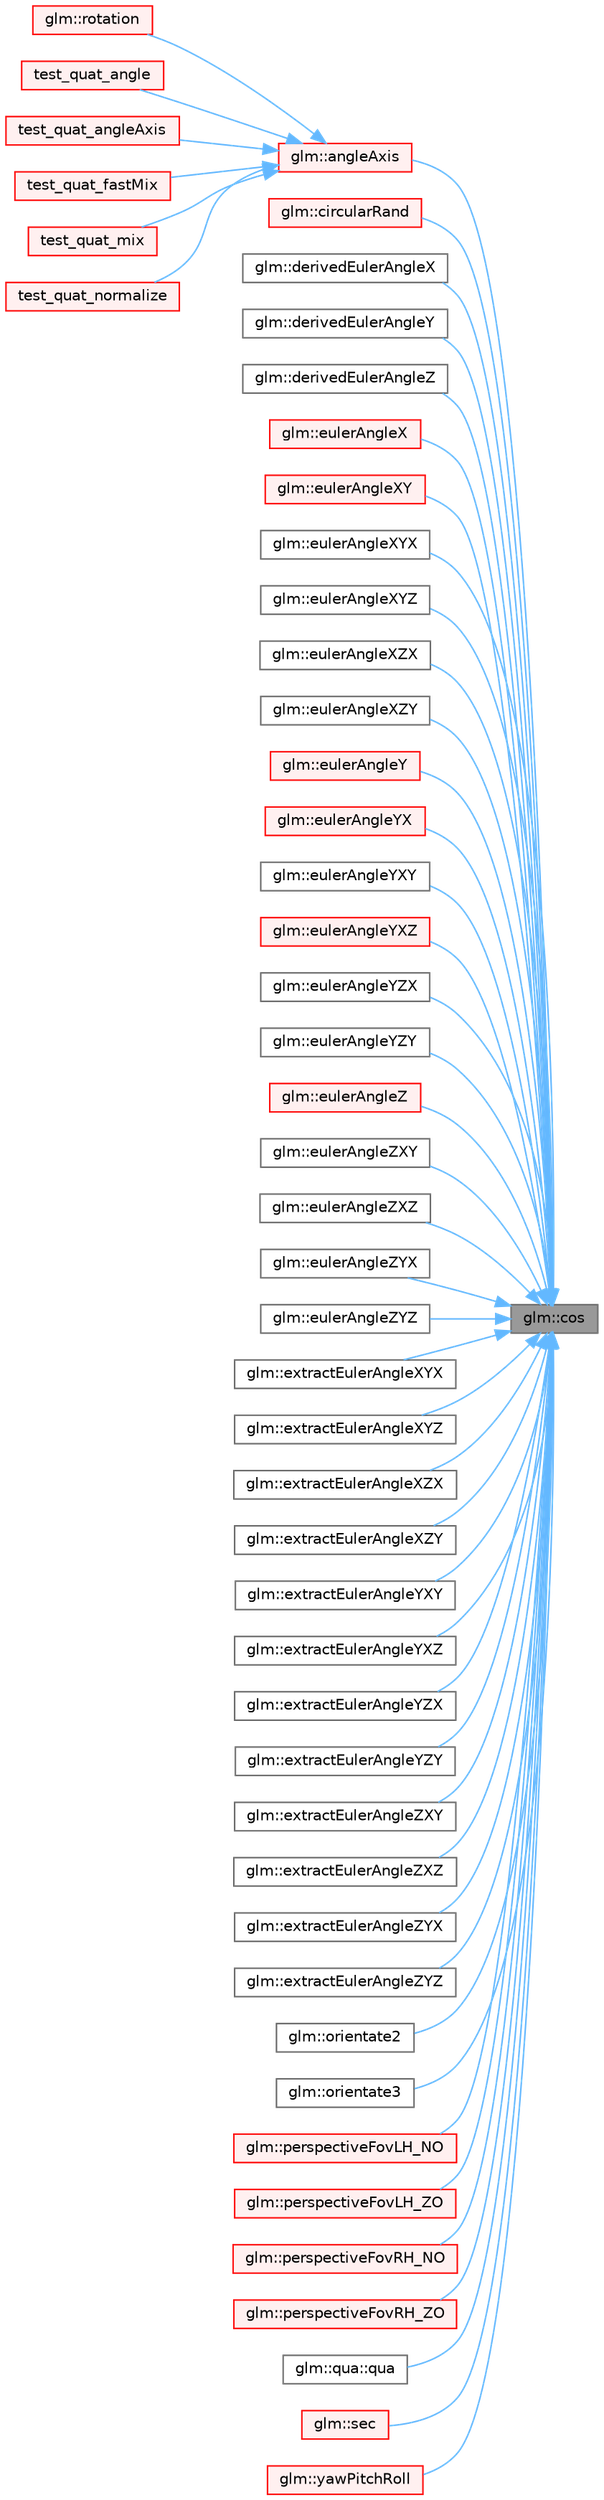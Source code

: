 digraph "glm::cos"
{
 // LATEX_PDF_SIZE
  bgcolor="transparent";
  edge [fontname=Helvetica,fontsize=10,labelfontname=Helvetica,labelfontsize=10];
  node [fontname=Helvetica,fontsize=10,shape=box,height=0.2,width=0.4];
  rankdir="RL";
  Node1 [id="Node000001",label="glm::cos",height=0.2,width=0.4,color="gray40", fillcolor="grey60", style="filled", fontcolor="black",tooltip=" "];
  Node1 -> Node2 [id="edge99_Node000001_Node000002",dir="back",color="steelblue1",style="solid",tooltip=" "];
  Node2 [id="Node000002",label="glm::angleAxis",height=0.2,width=0.4,color="red", fillcolor="#FFF0F0", style="filled",URL="$group__ext__quaternion__trigonometric.html#gaff39bc5f51f734fea1170ba68da07268",tooltip=" "];
  Node2 -> Node3 [id="edge100_Node000002_Node000003",dir="back",color="steelblue1",style="solid",tooltip=" "];
  Node3 [id="Node000003",label="glm::rotation",height=0.2,width=0.4,color="red", fillcolor="#FFF0F0", style="filled",URL="$group__gtx__quaternion.html#gadbb992b52cef49dd3b11966e34260d17",tooltip=" "];
  Node2 -> Node6 [id="edge101_Node000002_Node000006",dir="back",color="steelblue1",style="solid",tooltip=" "];
  Node6 [id="Node000006",label="test_quat_angle",height=0.2,width=0.4,color="red", fillcolor="#FFF0F0", style="filled",URL="$_classes_2lib_2glm_2test_2gtc_2gtc__quaternion_8cpp.html#a53deb2f4c11ffb9808119d447abd095c",tooltip=" "];
  Node2 -> Node8 [id="edge102_Node000002_Node000008",dir="back",color="steelblue1",style="solid",tooltip=" "];
  Node8 [id="Node000008",label="test_quat_angleAxis",height=0.2,width=0.4,color="red", fillcolor="#FFF0F0", style="filled",URL="$_classes_2lib_2glm_2test_2gtc_2gtc__quaternion_8cpp.html#ac03d6a66048114404e2b527fd0fc8757",tooltip=" "];
  Node2 -> Node9 [id="edge103_Node000002_Node000009",dir="back",color="steelblue1",style="solid",tooltip=" "];
  Node9 [id="Node000009",label="test_quat_fastMix",height=0.2,width=0.4,color="red", fillcolor="#FFF0F0", style="filled",URL="$_classes_2lib_2glm_2test_2gtx_2gtx__quaternion_8cpp.html#a14c626a5c969657ff41854428d223576",tooltip=" "];
  Node2 -> Node10 [id="edge104_Node000002_Node000010",dir="back",color="steelblue1",style="solid",tooltip=" "];
  Node10 [id="Node000010",label="test_quat_mix",height=0.2,width=0.4,color="red", fillcolor="#FFF0F0", style="filled",URL="$_classes_2lib_2glm_2test_2gtc_2gtc__quaternion_8cpp.html#a56d9aace0c215e531e65cfcc9d060c77",tooltip=" "];
  Node2 -> Node11 [id="edge105_Node000002_Node000011",dir="back",color="steelblue1",style="solid",tooltip=" "];
  Node11 [id="Node000011",label="test_quat_normalize",height=0.2,width=0.4,color="red", fillcolor="#FFF0F0", style="filled",URL="$_classes_2lib_2glm_2test_2gtc_2gtc__quaternion_8cpp.html#ab595aa1b5687a9b2de739ff9b215d53a",tooltip=" "];
  Node1 -> Node14 [id="edge106_Node000001_Node000014",dir="back",color="steelblue1",style="solid",tooltip=" "];
  Node14 [id="Node000014",label="glm::circularRand",height=0.2,width=0.4,color="red", fillcolor="#FFF0F0", style="filled",URL="$group__gtc__random.html#gaed9dfacc8a20e691e22aafa944b1d3bf",tooltip=" "];
  Node1 -> Node17 [id="edge107_Node000001_Node000017",dir="back",color="steelblue1",style="solid",tooltip=" "];
  Node17 [id="Node000017",label="glm::derivedEulerAngleX",height=0.2,width=0.4,color="grey40", fillcolor="white", style="filled",URL="$group__gtx__euler__angles.html#gadd3e9cdc380b20bc36ec98ac3c56e9e5",tooltip=" "];
  Node1 -> Node18 [id="edge108_Node000001_Node000018",dir="back",color="steelblue1",style="solid",tooltip=" "];
  Node18 [id="Node000018",label="glm::derivedEulerAngleY",height=0.2,width=0.4,color="grey40", fillcolor="white", style="filled",URL="$group__gtx__euler__angles.html#ga3b075c479274a16e2614eef3c550e8ec",tooltip=" "];
  Node1 -> Node19 [id="edge109_Node000001_Node000019",dir="back",color="steelblue1",style="solid",tooltip=" "];
  Node19 [id="Node000019",label="glm::derivedEulerAngleZ",height=0.2,width=0.4,color="grey40", fillcolor="white", style="filled",URL="$group__gtx__euler__angles.html#gadeaadd11e26da6de2cdf60b967bf86d9",tooltip=" "];
  Node1 -> Node20 [id="edge110_Node000001_Node000020",dir="back",color="steelblue1",style="solid",tooltip=" "];
  Node20 [id="Node000020",label="glm::eulerAngleX",height=0.2,width=0.4,color="red", fillcolor="#FFF0F0", style="filled",URL="$group__gtx__euler__angles.html#ga6ddd62c69c42f6e0fb22260c59e11764",tooltip=" "];
  Node1 -> Node31 [id="edge111_Node000001_Node000031",dir="back",color="steelblue1",style="solid",tooltip=" "];
  Node31 [id="Node000031",label="glm::eulerAngleXY",height=0.2,width=0.4,color="red", fillcolor="#FFF0F0", style="filled",URL="$group__gtx__euler__angles.html#ga215b970822b20b63611e0ad4f61e4afd",tooltip=" "];
  Node1 -> Node33 [id="edge112_Node000001_Node000033",dir="back",color="steelblue1",style="solid",tooltip=" "];
  Node33 [id="Node000033",label="glm::eulerAngleXYX",height=0.2,width=0.4,color="grey40", fillcolor="white", style="filled",URL="$group__gtx__euler__angles.html#ga539cca54c48ac87c1d47da4ef708bb48",tooltip=" "];
  Node1 -> Node34 [id="edge113_Node000001_Node000034",dir="back",color="steelblue1",style="solid",tooltip=" "];
  Node34 [id="Node000034",label="glm::eulerAngleXYZ",height=0.2,width=0.4,color="grey40", fillcolor="white", style="filled",URL="$group__gtx__euler__angles.html#ga45b31c18b6459f6f0946f3fdd6af41af",tooltip=" "];
  Node1 -> Node35 [id="edge114_Node000001_Node000035",dir="back",color="steelblue1",style="solid",tooltip=" "];
  Node35 [id="Node000035",label="glm::eulerAngleXZX",height=0.2,width=0.4,color="grey40", fillcolor="white", style="filled",URL="$group__gtx__euler__angles.html#gae938f6896c15f5df1c2f042f60dd0337",tooltip=" "];
  Node1 -> Node36 [id="edge115_Node000001_Node000036",dir="back",color="steelblue1",style="solid",tooltip=" "];
  Node36 [id="Node000036",label="glm::eulerAngleXZY",height=0.2,width=0.4,color="grey40", fillcolor="white", style="filled",URL="$group__gtx__euler__angles.html#ga6150d65975f440c7027f19c255884d9b",tooltip=" "];
  Node1 -> Node37 [id="edge116_Node000001_Node000037",dir="back",color="steelblue1",style="solid",tooltip=" "];
  Node37 [id="Node000037",label="glm::eulerAngleY",height=0.2,width=0.4,color="red", fillcolor="#FFF0F0", style="filled",URL="$group__gtx__euler__angles.html#ga0a88d64e714bb232fd6a3722f17751a3",tooltip=" "];
  Node1 -> Node42 [id="edge117_Node000001_Node000042",dir="back",color="steelblue1",style="solid",tooltip=" "];
  Node42 [id="Node000042",label="glm::eulerAngleYX",height=0.2,width=0.4,color="red", fillcolor="#FFF0F0", style="filled",URL="$group__gtx__euler__angles.html#gaebd29b1894276d6632fc299bbe7f081e",tooltip=" "];
  Node1 -> Node43 [id="edge118_Node000001_Node000043",dir="back",color="steelblue1",style="solid",tooltip=" "];
  Node43 [id="Node000043",label="glm::eulerAngleYXY",height=0.2,width=0.4,color="grey40", fillcolor="white", style="filled",URL="$group__gtx__euler__angles.html#ga44844028683298b23f65c82501c171c9",tooltip=" "];
  Node1 -> Node44 [id="edge119_Node000001_Node000044",dir="back",color="steelblue1",style="solid",tooltip=" "];
  Node44 [id="Node000044",label="glm::eulerAngleYXZ",height=0.2,width=0.4,color="red", fillcolor="#FFF0F0", style="filled",URL="$group__gtx__euler__angles.html#ga3f6cc50ed7cea176ec4ef73a88d19b30",tooltip=" "];
  Node1 -> Node45 [id="edge120_Node000001_Node000045",dir="back",color="steelblue1",style="solid",tooltip=" "];
  Node45 [id="Node000045",label="glm::eulerAngleYZX",height=0.2,width=0.4,color="grey40", fillcolor="white", style="filled",URL="$group__gtx__euler__angles.html#gac85e15f08046feefcf2c609e453c32a5",tooltip=" "];
  Node1 -> Node46 [id="edge121_Node000001_Node000046",dir="back",color="steelblue1",style="solid",tooltip=" "];
  Node46 [id="Node000046",label="glm::eulerAngleYZY",height=0.2,width=0.4,color="grey40", fillcolor="white", style="filled",URL="$group__gtx__euler__angles.html#ga5c0cb5d7b3c0ea1b908b63682b6b58d4",tooltip=" "];
  Node1 -> Node47 [id="edge122_Node000001_Node000047",dir="back",color="steelblue1",style="solid",tooltip=" "];
  Node47 [id="Node000047",label="glm::eulerAngleZ",height=0.2,width=0.4,color="red", fillcolor="#FFF0F0", style="filled",URL="$group__gtx__euler__angles.html#ga8466b03295c03fe68d012b19373e1935",tooltip=" "];
  Node1 -> Node48 [id="edge123_Node000001_Node000048",dir="back",color="steelblue1",style="solid",tooltip=" "];
  Node48 [id="Node000048",label="glm::eulerAngleZXY",height=0.2,width=0.4,color="grey40", fillcolor="white", style="filled",URL="$group__gtx__euler__angles.html#gac2a9506c526671e93f3c01c437f20c42",tooltip=" "];
  Node1 -> Node49 [id="edge124_Node000001_Node000049",dir="back",color="steelblue1",style="solid",tooltip=" "];
  Node49 [id="Node000049",label="glm::eulerAngleZXZ",height=0.2,width=0.4,color="grey40", fillcolor="white", style="filled",URL="$group__gtx__euler__angles.html#gab72fd85973e419db4230e14fcc64e4a5",tooltip=" "];
  Node1 -> Node50 [id="edge125_Node000001_Node000050",dir="back",color="steelblue1",style="solid",tooltip=" "];
  Node50 [id="Node000050",label="glm::eulerAngleZYX",height=0.2,width=0.4,color="grey40", fillcolor="white", style="filled",URL="$group__gtx__euler__angles.html#gab1fdbd50b5477074bc04fac99728ac9e",tooltip=" "];
  Node1 -> Node51 [id="edge126_Node000001_Node000051",dir="back",color="steelblue1",style="solid",tooltip=" "];
  Node51 [id="Node000051",label="glm::eulerAngleZYZ",height=0.2,width=0.4,color="grey40", fillcolor="white", style="filled",URL="$group__gtx__euler__angles.html#ga5824c8c72d7092aec88d3ab741802bdf",tooltip=" "];
  Node1 -> Node52 [id="edge127_Node000001_Node000052",dir="back",color="steelblue1",style="solid",tooltip=" "];
  Node52 [id="Node000052",label="glm::extractEulerAngleXYX",height=0.2,width=0.4,color="grey40", fillcolor="white", style="filled",URL="$group__gtx__euler__angles.html#gaf1077a72171d0f3b08f022ab5ff88af7",tooltip=" "];
  Node1 -> Node53 [id="edge128_Node000001_Node000053",dir="back",color="steelblue1",style="solid",tooltip=" "];
  Node53 [id="Node000053",label="glm::extractEulerAngleXYZ",height=0.2,width=0.4,color="grey40", fillcolor="white", style="filled",URL="$group__gtx__euler__angles.html#gacea701562f778c1da4d3a0a1cf091000",tooltip=" "];
  Node1 -> Node54 [id="edge129_Node000001_Node000054",dir="back",color="steelblue1",style="solid",tooltip=" "];
  Node54 [id="Node000054",label="glm::extractEulerAngleXZX",height=0.2,width=0.4,color="grey40", fillcolor="white", style="filled",URL="$group__gtx__euler__angles.html#gacf0bc6c031f25fa3ee0055b62c8260d0",tooltip=" "];
  Node1 -> Node55 [id="edge130_Node000001_Node000055",dir="back",color="steelblue1",style="solid",tooltip=" "];
  Node55 [id="Node000055",label="glm::extractEulerAngleXZY",height=0.2,width=0.4,color="grey40", fillcolor="white", style="filled",URL="$group__gtx__euler__angles.html#gabe5a65d8eb1cd873c8de121cce1a15ed",tooltip=" "];
  Node1 -> Node56 [id="edge131_Node000001_Node000056",dir="back",color="steelblue1",style="solid",tooltip=" "];
  Node56 [id="Node000056",label="glm::extractEulerAngleYXY",height=0.2,width=0.4,color="grey40", fillcolor="white", style="filled",URL="$group__gtx__euler__angles.html#gaab8868556361a190db94374e9983ed39",tooltip=" "];
  Node1 -> Node57 [id="edge132_Node000001_Node000057",dir="back",color="steelblue1",style="solid",tooltip=" "];
  Node57 [id="Node000057",label="glm::extractEulerAngleYXZ",height=0.2,width=0.4,color="grey40", fillcolor="white", style="filled",URL="$group__gtx__euler__angles.html#gaf0937518e63037335a0e8358b6f053c5",tooltip=" "];
  Node1 -> Node58 [id="edge133_Node000001_Node000058",dir="back",color="steelblue1",style="solid",tooltip=" "];
  Node58 [id="Node000058",label="glm::extractEulerAngleYZX",height=0.2,width=0.4,color="grey40", fillcolor="white", style="filled",URL="$group__gtx__euler__angles.html#ga9049b78466796c0de2971756e25b93d3",tooltip=" "];
  Node1 -> Node59 [id="edge134_Node000001_Node000059",dir="back",color="steelblue1",style="solid",tooltip=" "];
  Node59 [id="Node000059",label="glm::extractEulerAngleYZY",height=0.2,width=0.4,color="grey40", fillcolor="white", style="filled",URL="$group__gtx__euler__angles.html#ga11dad972c109e4bf8694c915017c44a6",tooltip=" "];
  Node1 -> Node60 [id="edge135_Node000001_Node000060",dir="back",color="steelblue1",style="solid",tooltip=" "];
  Node60 [id="Node000060",label="glm::extractEulerAngleZXY",height=0.2,width=0.4,color="grey40", fillcolor="white", style="filled",URL="$group__gtx__euler__angles.html#ga81fbbca2ba0c778b9662d5355b4e2363",tooltip=" "];
  Node1 -> Node61 [id="edge136_Node000001_Node000061",dir="back",color="steelblue1",style="solid",tooltip=" "];
  Node61 [id="Node000061",label="glm::extractEulerAngleZXZ",height=0.2,width=0.4,color="grey40", fillcolor="white", style="filled",URL="$group__gtx__euler__angles.html#ga59359fef9bad92afaca55e193f91e702",tooltip=" "];
  Node1 -> Node62 [id="edge137_Node000001_Node000062",dir="back",color="steelblue1",style="solid",tooltip=" "];
  Node62 [id="Node000062",label="glm::extractEulerAngleZYX",height=0.2,width=0.4,color="grey40", fillcolor="white", style="filled",URL="$group__gtx__euler__angles.html#ga2d6c11a4abfa60c565483cee2d3f7665",tooltip=" "];
  Node1 -> Node63 [id="edge138_Node000001_Node000063",dir="back",color="steelblue1",style="solid",tooltip=" "];
  Node63 [id="Node000063",label="glm::extractEulerAngleZYZ",height=0.2,width=0.4,color="grey40", fillcolor="white", style="filled",URL="$group__gtx__euler__angles.html#gafdfa880a64b565223550c2d3938b1aeb",tooltip=" "];
  Node1 -> Node64 [id="edge139_Node000001_Node000064",dir="back",color="steelblue1",style="solid",tooltip=" "];
  Node64 [id="Node000064",label="glm::orientate2",height=0.2,width=0.4,color="grey40", fillcolor="white", style="filled",URL="$group__gtx__euler__angles.html#gad7884bdb6fc591ad8c7080c112121b7d",tooltip=" "];
  Node1 -> Node65 [id="edge140_Node000001_Node000065",dir="back",color="steelblue1",style="solid",tooltip=" "];
  Node65 [id="Node000065",label="glm::orientate3",height=0.2,width=0.4,color="grey40", fillcolor="white", style="filled",URL="$group__gtx__euler__angles.html#gad93945eb388f8647269adc60b7a9731c",tooltip=" "];
  Node1 -> Node66 [id="edge141_Node000001_Node000066",dir="back",color="steelblue1",style="solid",tooltip=" "];
  Node66 [id="Node000066",label="glm::perspectiveFovLH_NO",height=0.2,width=0.4,color="red", fillcolor="#FFF0F0", style="filled",URL="$group__ext__matrix__clip__space.html#ga2a6ec32dc6b2b9ef545f9809129b134d",tooltip=" "];
  Node1 -> Node70 [id="edge142_Node000001_Node000070",dir="back",color="steelblue1",style="solid",tooltip=" "];
  Node70 [id="Node000070",label="glm::perspectiveFovLH_ZO",height=0.2,width=0.4,color="red", fillcolor="#FFF0F0", style="filled",URL="$group__ext__matrix__clip__space.html#gaa4b4aa571d1b9e77878183ef37b487fb",tooltip=" "];
  Node1 -> Node72 [id="edge143_Node000001_Node000072",dir="back",color="steelblue1",style="solid",tooltip=" "];
  Node72 [id="Node000072",label="glm::perspectiveFovRH_NO",height=0.2,width=0.4,color="red", fillcolor="#FFF0F0", style="filled",URL="$group__ext__matrix__clip__space.html#ga80b35c54ebe2c39b72773a729cbb0ada",tooltip=" "];
  Node1 -> Node74 [id="edge144_Node000001_Node000074",dir="back",color="steelblue1",style="solid",tooltip=" "];
  Node74 [id="Node000074",label="glm::perspectiveFovRH_ZO",height=0.2,width=0.4,color="red", fillcolor="#FFF0F0", style="filled",URL="$group__ext__matrix__clip__space.html#ga19141a2882d584872baf2bed83acad68",tooltip=" "];
  Node1 -> Node75 [id="edge145_Node000001_Node000075",dir="back",color="steelblue1",style="solid",tooltip=" "];
  Node75 [id="Node000075",label="glm::qua::qua",height=0.2,width=0.4,color="grey40", fillcolor="white", style="filled",URL="$structglm_1_1qua.html#aa94f93b624133de03ab3b8c83afd9c3e",tooltip="Build a quaternion from euler angles (pitch, yaw, roll), in radians."];
  Node1 -> Node76 [id="edge146_Node000001_Node000076",dir="back",color="steelblue1",style="solid",tooltip=" "];
  Node76 [id="Node000076",label="glm::sec",height=0.2,width=0.4,color="red", fillcolor="#FFF0F0", style="filled",URL="$group__gtc__reciprocal.html#gae4bcbebee670c5ea155f0777b3acbd84",tooltip=" "];
  Node1 -> Node78 [id="edge147_Node000001_Node000078",dir="back",color="steelblue1",style="solid",tooltip=" "];
  Node78 [id="Node000078",label="glm::yawPitchRoll",height=0.2,width=0.4,color="red", fillcolor="#FFF0F0", style="filled",URL="$group__gtx__euler__angles.html#gaf9483e883509aad2888188699f9c63ed",tooltip=" "];
}

